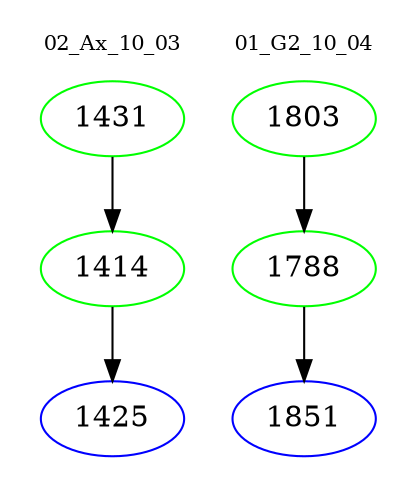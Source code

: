 digraph{
subgraph cluster_0 {
color = white
label = "02_Ax_10_03";
fontsize=10;
T0_1431 [label="1431", color="green"]
T0_1431 -> T0_1414 [color="black"]
T0_1414 [label="1414", color="green"]
T0_1414 -> T0_1425 [color="black"]
T0_1425 [label="1425", color="blue"]
}
subgraph cluster_1 {
color = white
label = "01_G2_10_04";
fontsize=10;
T1_1803 [label="1803", color="green"]
T1_1803 -> T1_1788 [color="black"]
T1_1788 [label="1788", color="green"]
T1_1788 -> T1_1851 [color="black"]
T1_1851 [label="1851", color="blue"]
}
}
